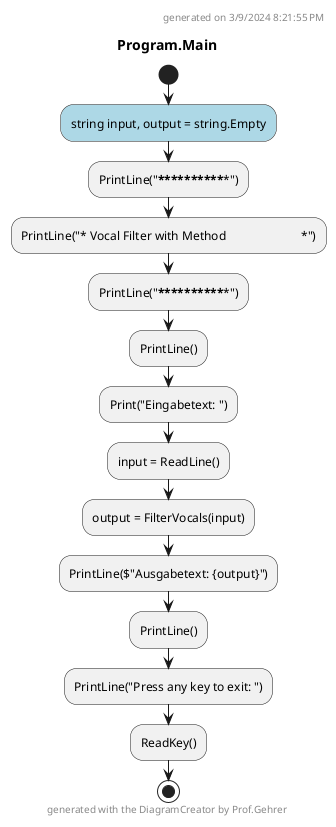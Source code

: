 @startuml Program.Main
header
generated on 3/9/2024 8:21:55 PM
end header
title Program.Main
start
#LightBlue:string input, output = string.Empty;
:PrintLine("***************************************************");
:PrintLine("* Vocal Filter with Method                        *");
:PrintLine("***************************************************");
:PrintLine();
:Print("Eingabetext: ");
:input = ReadLine();
:output = FilterVocals(input);
:PrintLine($"Ausgabetext: {output}");
:PrintLine();
:PrintLine("Press any key to exit: ");
:ReadKey();
footer
generated with the DiagramCreator by Prof.Gehrer
end footer
stop
@enduml
